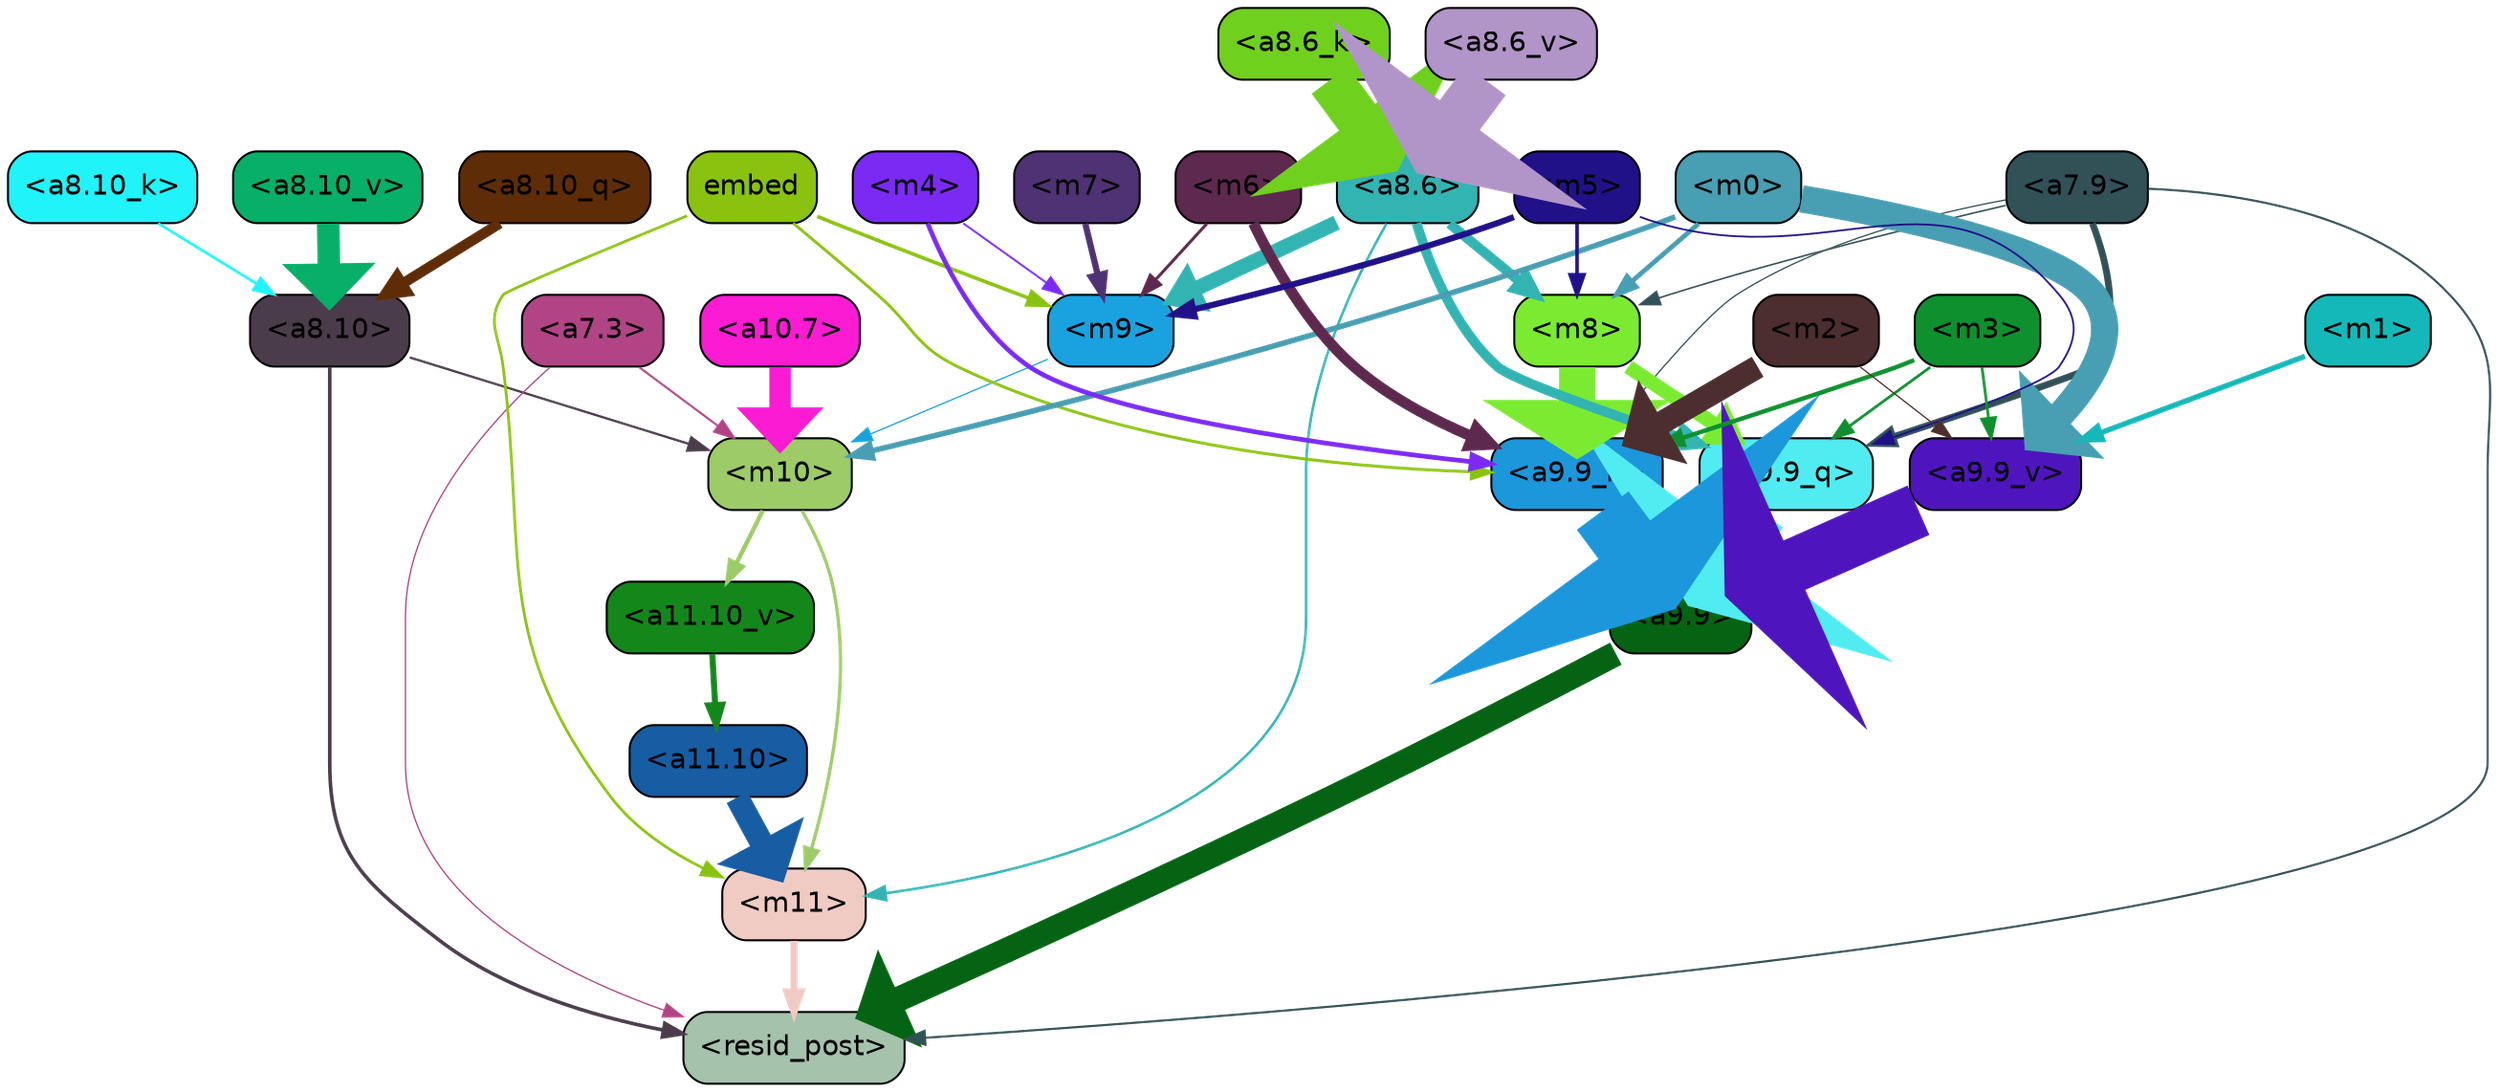 strict digraph "" {
	graph [bgcolor=transparent,
		layout=dot,
		overlap=false,
		splines=true
	];
	"<m11>"	[color=black,
		fillcolor="#efcbc3",
		fontname=Helvetica,
		shape=box,
		style="filled, rounded"];
	"<resid_post>"	[color=black,
		fillcolor="#a5c2ac",
		fontname=Helvetica,
		shape=box,
		style="filled, rounded"];
	"<m11>" -> "<resid_post>"	[color="#efcbc3",
		penwidth=3.564229369163513];
	"<a9.9>"	[color=black,
		fillcolor="#046413",
		fontname=Helvetica,
		shape=box,
		style="filled, rounded"];
	"<a9.9>" -> "<resid_post>"	[color="#046413",
		penwidth=12.493714332580566];
	"<a8.10>"	[color=black,
		fillcolor="#4b3c4c",
		fontname=Helvetica,
		shape=box,
		style="filled, rounded"];
	"<a8.10>" -> "<resid_post>"	[color="#4b3c4c",
		penwidth=1.7969894409179688];
	"<m10>"	[color=black,
		fillcolor="#9ccb67",
		fontname=Helvetica,
		shape=box,
		style="filled, rounded"];
	"<a8.10>" -> "<m10>"	[color="#4b3c4c",
		penwidth=1.1516046524047852];
	"<a7.9>"	[color=black,
		fillcolor="#315157",
		fontname=Helvetica,
		shape=box,
		style="filled, rounded"];
	"<a7.9>" -> "<resid_post>"	[color="#315157",
		penwidth=1.061915397644043];
	"<a9.9_q>"	[color=black,
		fillcolor="#50ecf1",
		fontname=Helvetica,
		shape=box,
		style="filled, rounded"];
	"<a7.9>" -> "<a9.9_q>"	[color="#315157",
		penwidth=3.4010400772094727];
	"<a9.9_k>"	[color=black,
		fillcolor="#1c97db",
		fontname=Helvetica,
		shape=box,
		style="filled, rounded"];
	"<a7.9>" -> "<a9.9_k>"	[color="#315157",
		penwidth=0.6359977722167969];
	"<m8>"	[color=black,
		fillcolor="#7beb32",
		fontname=Helvetica,
		shape=box,
		style="filled, rounded"];
	"<a7.9>" -> "<m8>"	[color="#315157",
		penwidth=0.7847824096679688];
	"<a7.3>"	[color=black,
		fillcolor="#b14485",
		fontname=Helvetica,
		shape=box,
		style="filled, rounded"];
	"<a7.3>" -> "<resid_post>"	[color="#b14485",
		penwidth=0.6493911743164062];
	"<a7.3>" -> "<m10>"	[color="#b14485",
		penwidth=1.0287714004516602];
	"<a11.10>"	[color=black,
		fillcolor="#165da3",
		fontname=Helvetica,
		shape=box,
		style="filled, rounded"];
	"<a11.10>" -> "<m11>"	[color="#165da3",
		penwidth=11.804504871368408];
	"<m10>" -> "<m11>"	[color="#9ccb67",
		penwidth=1.6351637840270996];
	"<a11.10_v>"	[color=black,
		fillcolor="#14871b",
		fontname=Helvetica,
		shape=box,
		style="filled, rounded"];
	"<m10>" -> "<a11.10_v>"	[color="#9ccb67",
		penwidth=2.195528030395508];
	"<a8.6>"	[color=black,
		fillcolor="#32b4b3",
		fontname=Helvetica,
		shape=box,
		style="filled, rounded"];
	"<a8.6>" -> "<m11>"	[color="#32b4b3",
		penwidth=1.2564282417297363];
	"<m9>"	[color=black,
		fillcolor="#1aa2e0",
		fontname=Helvetica,
		shape=box,
		style="filled, rounded"];
	"<a8.6>" -> "<m9>"	[color="#32b4b3",
		penwidth=7.538959503173828];
	"<a8.6>" -> "<a9.9_q>"	[color="#32b4b3",
		penwidth=4.915989875793457];
	"<a8.6>" -> "<m8>"	[color="#32b4b3",
		penwidth=4.953336715698242];
	embed	[color=black,
		fillcolor="#89c20f",
		fontname=Helvetica,
		shape=box,
		style="filled, rounded"];
	embed -> "<m11>"	[color="#89c20f",
		penwidth=1.3679008483886719];
	embed -> "<m9>"	[color="#89c20f",
		penwidth=1.8025074005126953];
	embed -> "<a9.9_k>"	[color="#89c20f",
		penwidth=1.4555702209472656];
	"<a11.10_v>" -> "<a11.10>"	[color="#14871b",
		penwidth=3.037395477294922];
	"<a10.7>"	[color=black,
		fillcolor="#fa1bd3",
		fontname=Helvetica,
		shape=box,
		style="filled, rounded"];
	"<a10.7>" -> "<m10>"	[color="#fa1bd3",
		penwidth=10.747549057006836];
	"<m9>" -> "<m10>"	[color="#1aa2e0",
		penwidth=0.6350235939025879];
	"<m0>"	[color=black,
		fillcolor="#489eb2",
		fontname=Helvetica,
		shape=box,
		style="filled, rounded"];
	"<m0>" -> "<m10>"	[color="#489eb2",
		penwidth=2.7613906860351562];
	"<a9.9_v>"	[color=black,
		fillcolor="#4e15be",
		fontname=Helvetica,
		shape=box,
		style="filled, rounded"];
	"<m0>" -> "<a9.9_v>"	[color="#489eb2",
		penwidth=13.730411529541016];
	"<m0>" -> "<m8>"	[color="#489eb2",
		penwidth=2.381570816040039];
	"<m7>"	[color=black,
		fillcolor="#4e3274",
		fontname=Helvetica,
		shape=box,
		style="filled, rounded"];
	"<m7>" -> "<m9>"	[color="#4e3274",
		penwidth=3.136892318725586];
	"<m6>"	[color=black,
		fillcolor="#5e294e",
		fontname=Helvetica,
		shape=box,
		style="filled, rounded"];
	"<m6>" -> "<m9>"	[color="#5e294e",
		penwidth=1.5130538940429688];
	"<m6>" -> "<a9.9_k>"	[color="#5e294e",
		penwidth=5.398126602172852];
	"<m5>"	[color=black,
		fillcolor="#201189",
		fontname=Helvetica,
		shape=box,
		style="filled, rounded"];
	"<m5>" -> "<m9>"	[color="#201189",
		penwidth=3.070161819458008];
	"<m5>" -> "<a9.9_q>"	[color="#201189",
		penwidth=0.8938226699829102];
	"<m5>" -> "<m8>"	[color="#201189",
		penwidth=1.7677688598632812];
	"<m4>"	[color=black,
		fillcolor="#7b2af3",
		fontname=Helvetica,
		shape=box,
		style="filled, rounded"];
	"<m4>" -> "<m9>"	[color="#7b2af3",
		penwidth=0.9546451568603516];
	"<m4>" -> "<a9.9_k>"	[color="#7b2af3",
		penwidth=2.334225654602051];
	"<a9.9_q>" -> "<a9.9>"	[color="#50ecf1",
		penwidth=28.56541872024536];
	"<a9.9_k>" -> "<a9.9>"	[color="#1c97db",
		penwidth=32.31142416596413];
	"<a9.9_v>" -> "<a9.9>"	[color="#4e15be",
		penwidth=27.08489227294922];
	"<m8>" -> "<a9.9_q>"	[color="#7beb32",
		penwidth=7.189451217651367];
	"<m8>" -> "<a9.9_k>"	[color="#7beb32",
		penwidth=18.19952392578125];
	"<m3>"	[color=black,
		fillcolor="#0e902e",
		fontname=Helvetica,
		shape=box,
		style="filled, rounded"];
	"<m3>" -> "<a9.9_q>"	[color="#0e902e",
		penwidth=1.3806190490722656];
	"<m3>" -> "<a9.9_k>"	[color="#0e902e",
		penwidth=2.201329231262207];
	"<m3>" -> "<a9.9_v>"	[color="#0e902e",
		penwidth=1.3742599487304688];
	"<m2>"	[color=black,
		fillcolor="#4c2e2e",
		fontname=Helvetica,
		shape=box,
		style="filled, rounded"];
	"<m2>" -> "<a9.9_k>"	[color="#4c2e2e",
		penwidth=11.667590618133545];
	"<m2>" -> "<a9.9_v>"	[color="#4c2e2e",
		penwidth=0.6356887817382812];
	"<m1>"	[color=black,
		fillcolor="#15b8b8",
		fontname=Helvetica,
		shape=box,
		style="filled, rounded"];
	"<m1>" -> "<a9.9_v>"	[color="#15b8b8",
		penwidth=2.656749725341797];
	"<a8.10_q>"	[color=black,
		fillcolor="#5e2d07",
		fontname=Helvetica,
		shape=box,
		style="filled, rounded"];
	"<a8.10_q>" -> "<a8.10>"	[color="#5e2d07",
		penwidth=5.194318771362305];
	"<a8.10_k>"	[color=black,
		fillcolor="#20f3fa",
		fontname=Helvetica,
		shape=box,
		style="filled, rounded"];
	"<a8.10_k>" -> "<a8.10>"	[color="#20f3fa",
		penwidth=1.3374805450439453];
	"<a8.6_k>"	[color=black,
		fillcolor="#70d01e",
		fontname=Helvetica,
		shape=box,
		style="filled, rounded"];
	"<a8.6_k>" -> "<a8.6>"	[color="#70d01e",
		penwidth=22.57996129989624];
	"<a8.10_v>"	[color=black,
		fillcolor="#07af68",
		fontname=Helvetica,
		shape=box,
		style="filled, rounded"];
	"<a8.10_v>" -> "<a8.10>"	[color="#07af68",
		penwidth=11.339973449707031];
	"<a8.6_v>"	[color=black,
		fillcolor="#b195c8",
		fontname=Helvetica,
		shape=box,
		style="filled, rounded"];
	"<a8.6_v>" -> "<a8.6>"	[color="#b195c8",
		penwidth=25.068782806396484];
}
